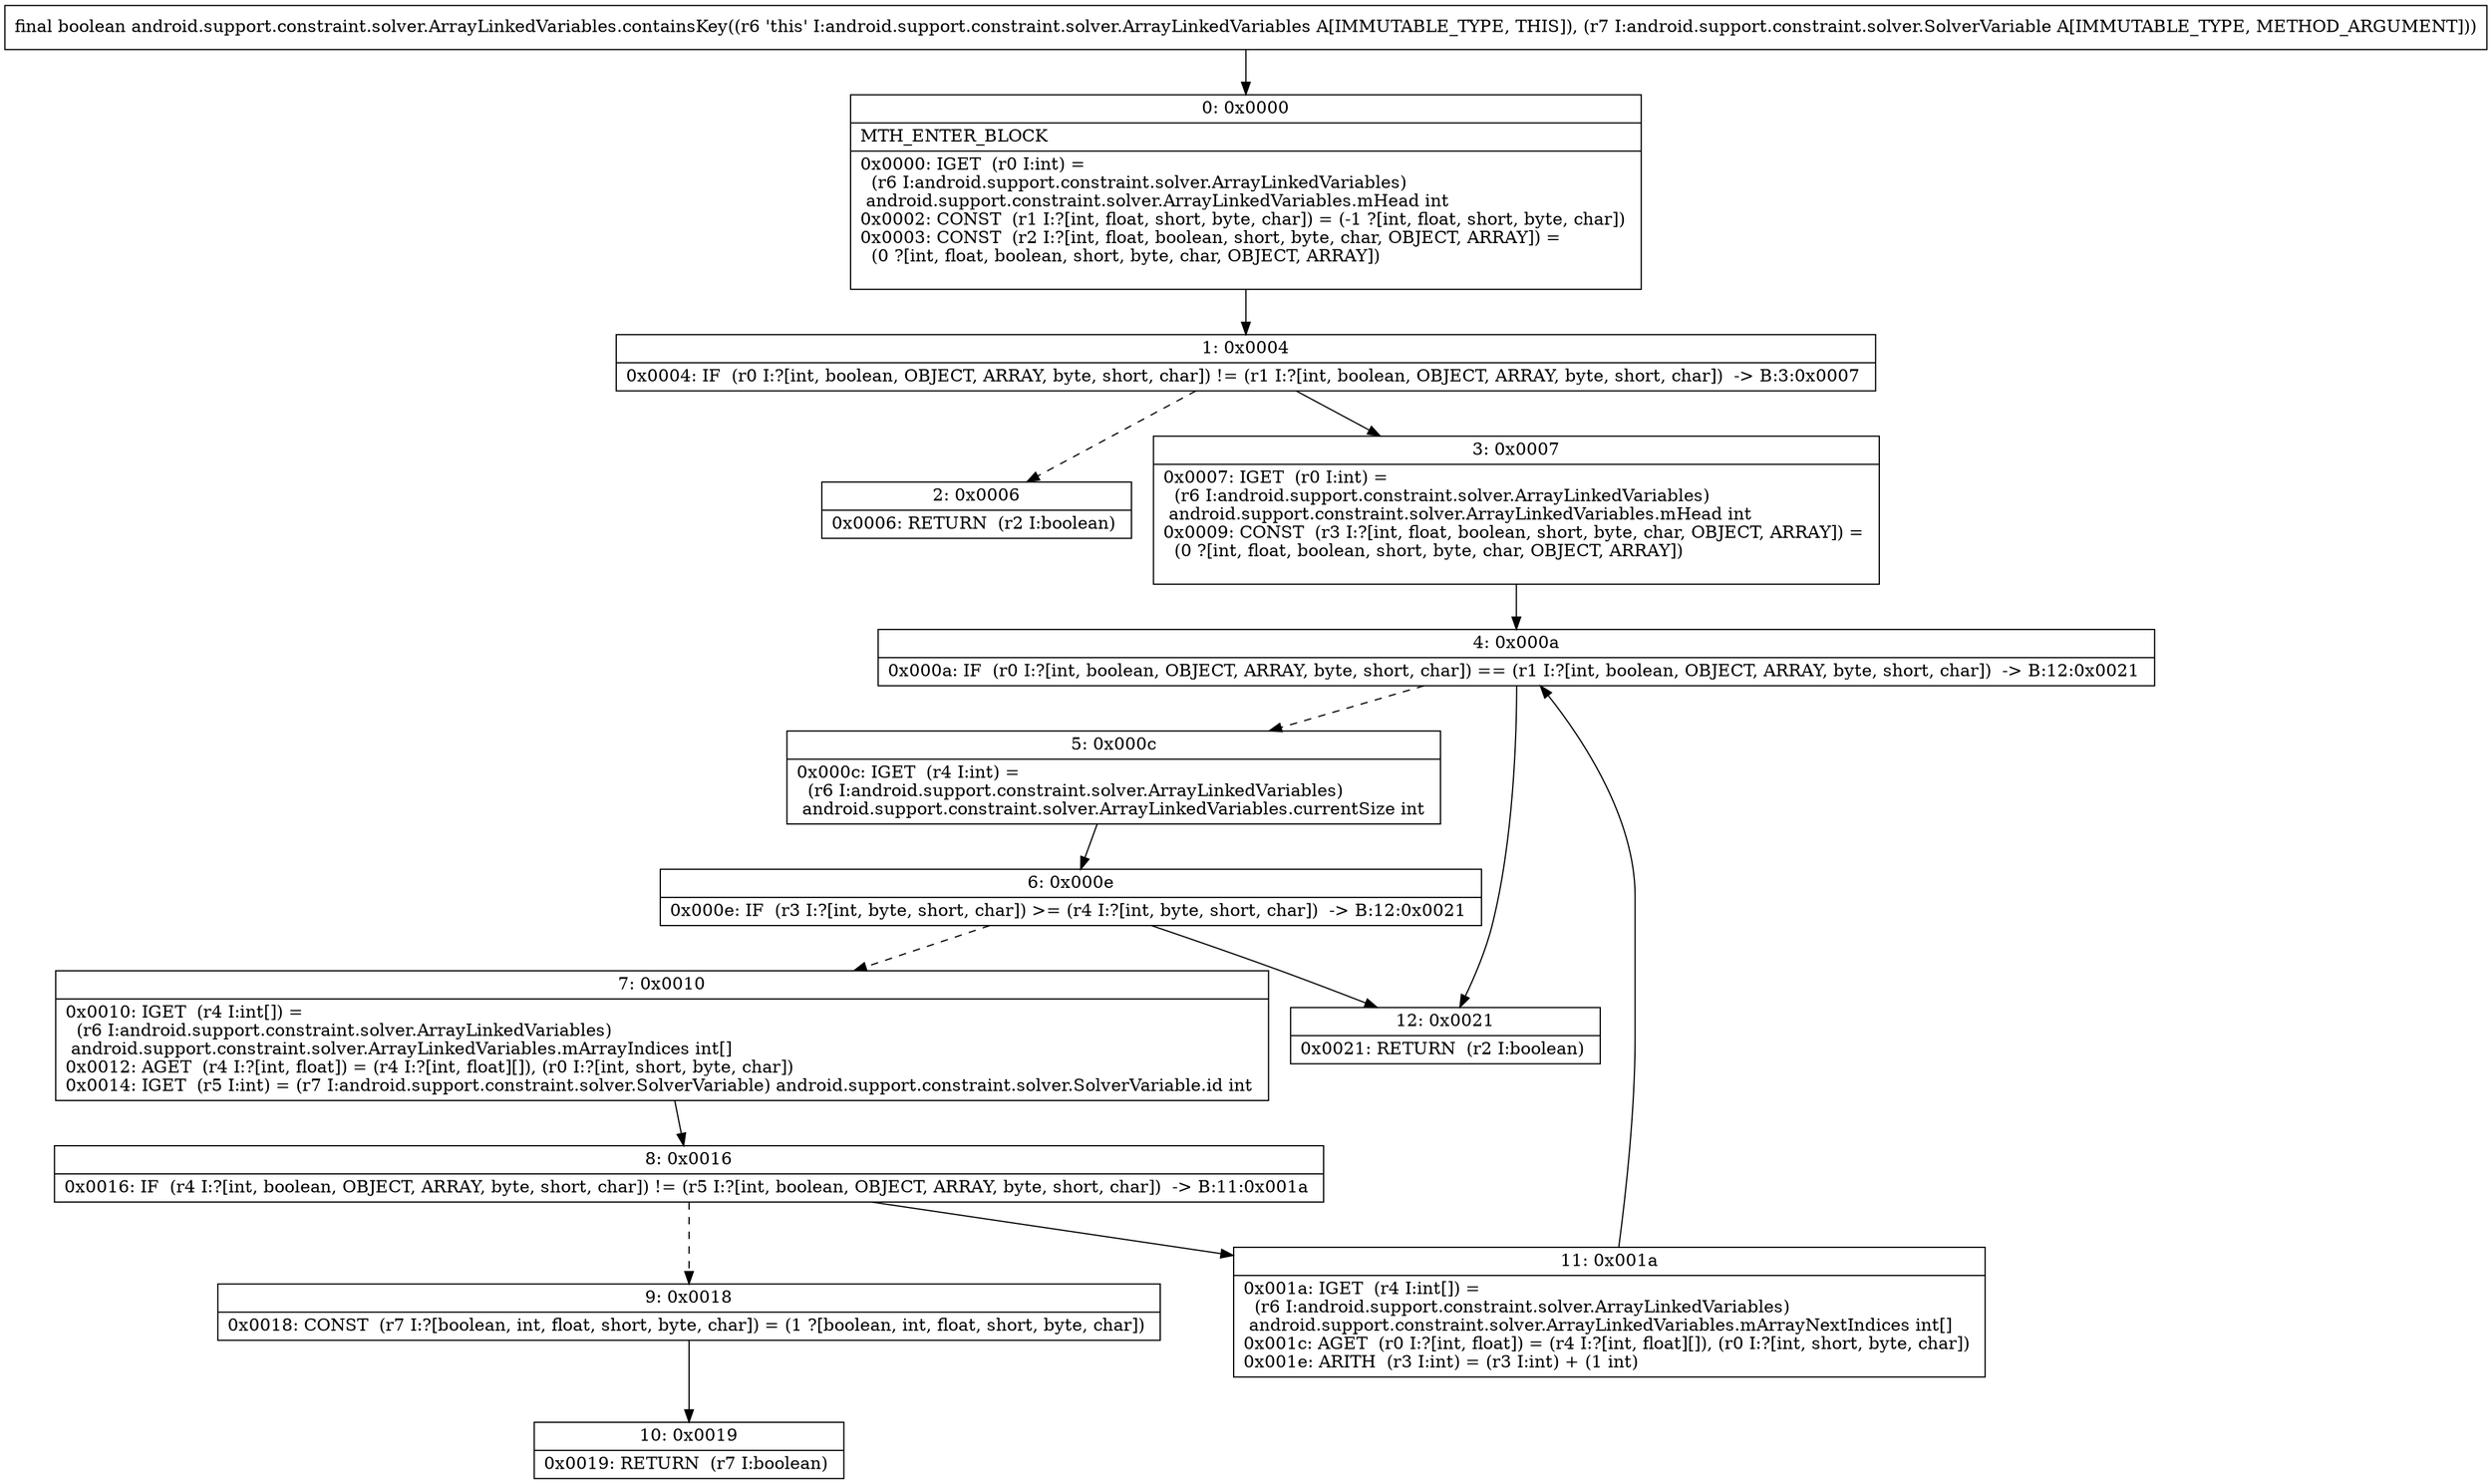 digraph "CFG forandroid.support.constraint.solver.ArrayLinkedVariables.containsKey(Landroid\/support\/constraint\/solver\/SolverVariable;)Z" {
Node_0 [shape=record,label="{0\:\ 0x0000|MTH_ENTER_BLOCK\l|0x0000: IGET  (r0 I:int) = \l  (r6 I:android.support.constraint.solver.ArrayLinkedVariables)\l android.support.constraint.solver.ArrayLinkedVariables.mHead int \l0x0002: CONST  (r1 I:?[int, float, short, byte, char]) = (\-1 ?[int, float, short, byte, char]) \l0x0003: CONST  (r2 I:?[int, float, boolean, short, byte, char, OBJECT, ARRAY]) = \l  (0 ?[int, float, boolean, short, byte, char, OBJECT, ARRAY])\l \l}"];
Node_1 [shape=record,label="{1\:\ 0x0004|0x0004: IF  (r0 I:?[int, boolean, OBJECT, ARRAY, byte, short, char]) != (r1 I:?[int, boolean, OBJECT, ARRAY, byte, short, char])  \-\> B:3:0x0007 \l}"];
Node_2 [shape=record,label="{2\:\ 0x0006|0x0006: RETURN  (r2 I:boolean) \l}"];
Node_3 [shape=record,label="{3\:\ 0x0007|0x0007: IGET  (r0 I:int) = \l  (r6 I:android.support.constraint.solver.ArrayLinkedVariables)\l android.support.constraint.solver.ArrayLinkedVariables.mHead int \l0x0009: CONST  (r3 I:?[int, float, boolean, short, byte, char, OBJECT, ARRAY]) = \l  (0 ?[int, float, boolean, short, byte, char, OBJECT, ARRAY])\l \l}"];
Node_4 [shape=record,label="{4\:\ 0x000a|0x000a: IF  (r0 I:?[int, boolean, OBJECT, ARRAY, byte, short, char]) == (r1 I:?[int, boolean, OBJECT, ARRAY, byte, short, char])  \-\> B:12:0x0021 \l}"];
Node_5 [shape=record,label="{5\:\ 0x000c|0x000c: IGET  (r4 I:int) = \l  (r6 I:android.support.constraint.solver.ArrayLinkedVariables)\l android.support.constraint.solver.ArrayLinkedVariables.currentSize int \l}"];
Node_6 [shape=record,label="{6\:\ 0x000e|0x000e: IF  (r3 I:?[int, byte, short, char]) \>= (r4 I:?[int, byte, short, char])  \-\> B:12:0x0021 \l}"];
Node_7 [shape=record,label="{7\:\ 0x0010|0x0010: IGET  (r4 I:int[]) = \l  (r6 I:android.support.constraint.solver.ArrayLinkedVariables)\l android.support.constraint.solver.ArrayLinkedVariables.mArrayIndices int[] \l0x0012: AGET  (r4 I:?[int, float]) = (r4 I:?[int, float][]), (r0 I:?[int, short, byte, char]) \l0x0014: IGET  (r5 I:int) = (r7 I:android.support.constraint.solver.SolverVariable) android.support.constraint.solver.SolverVariable.id int \l}"];
Node_8 [shape=record,label="{8\:\ 0x0016|0x0016: IF  (r4 I:?[int, boolean, OBJECT, ARRAY, byte, short, char]) != (r5 I:?[int, boolean, OBJECT, ARRAY, byte, short, char])  \-\> B:11:0x001a \l}"];
Node_9 [shape=record,label="{9\:\ 0x0018|0x0018: CONST  (r7 I:?[boolean, int, float, short, byte, char]) = (1 ?[boolean, int, float, short, byte, char]) \l}"];
Node_10 [shape=record,label="{10\:\ 0x0019|0x0019: RETURN  (r7 I:boolean) \l}"];
Node_11 [shape=record,label="{11\:\ 0x001a|0x001a: IGET  (r4 I:int[]) = \l  (r6 I:android.support.constraint.solver.ArrayLinkedVariables)\l android.support.constraint.solver.ArrayLinkedVariables.mArrayNextIndices int[] \l0x001c: AGET  (r0 I:?[int, float]) = (r4 I:?[int, float][]), (r0 I:?[int, short, byte, char]) \l0x001e: ARITH  (r3 I:int) = (r3 I:int) + (1 int) \l}"];
Node_12 [shape=record,label="{12\:\ 0x0021|0x0021: RETURN  (r2 I:boolean) \l}"];
MethodNode[shape=record,label="{final boolean android.support.constraint.solver.ArrayLinkedVariables.containsKey((r6 'this' I:android.support.constraint.solver.ArrayLinkedVariables A[IMMUTABLE_TYPE, THIS]), (r7 I:android.support.constraint.solver.SolverVariable A[IMMUTABLE_TYPE, METHOD_ARGUMENT])) }"];
MethodNode -> Node_0;
Node_0 -> Node_1;
Node_1 -> Node_2[style=dashed];
Node_1 -> Node_3;
Node_3 -> Node_4;
Node_4 -> Node_5[style=dashed];
Node_4 -> Node_12;
Node_5 -> Node_6;
Node_6 -> Node_7[style=dashed];
Node_6 -> Node_12;
Node_7 -> Node_8;
Node_8 -> Node_9[style=dashed];
Node_8 -> Node_11;
Node_9 -> Node_10;
Node_11 -> Node_4;
}

